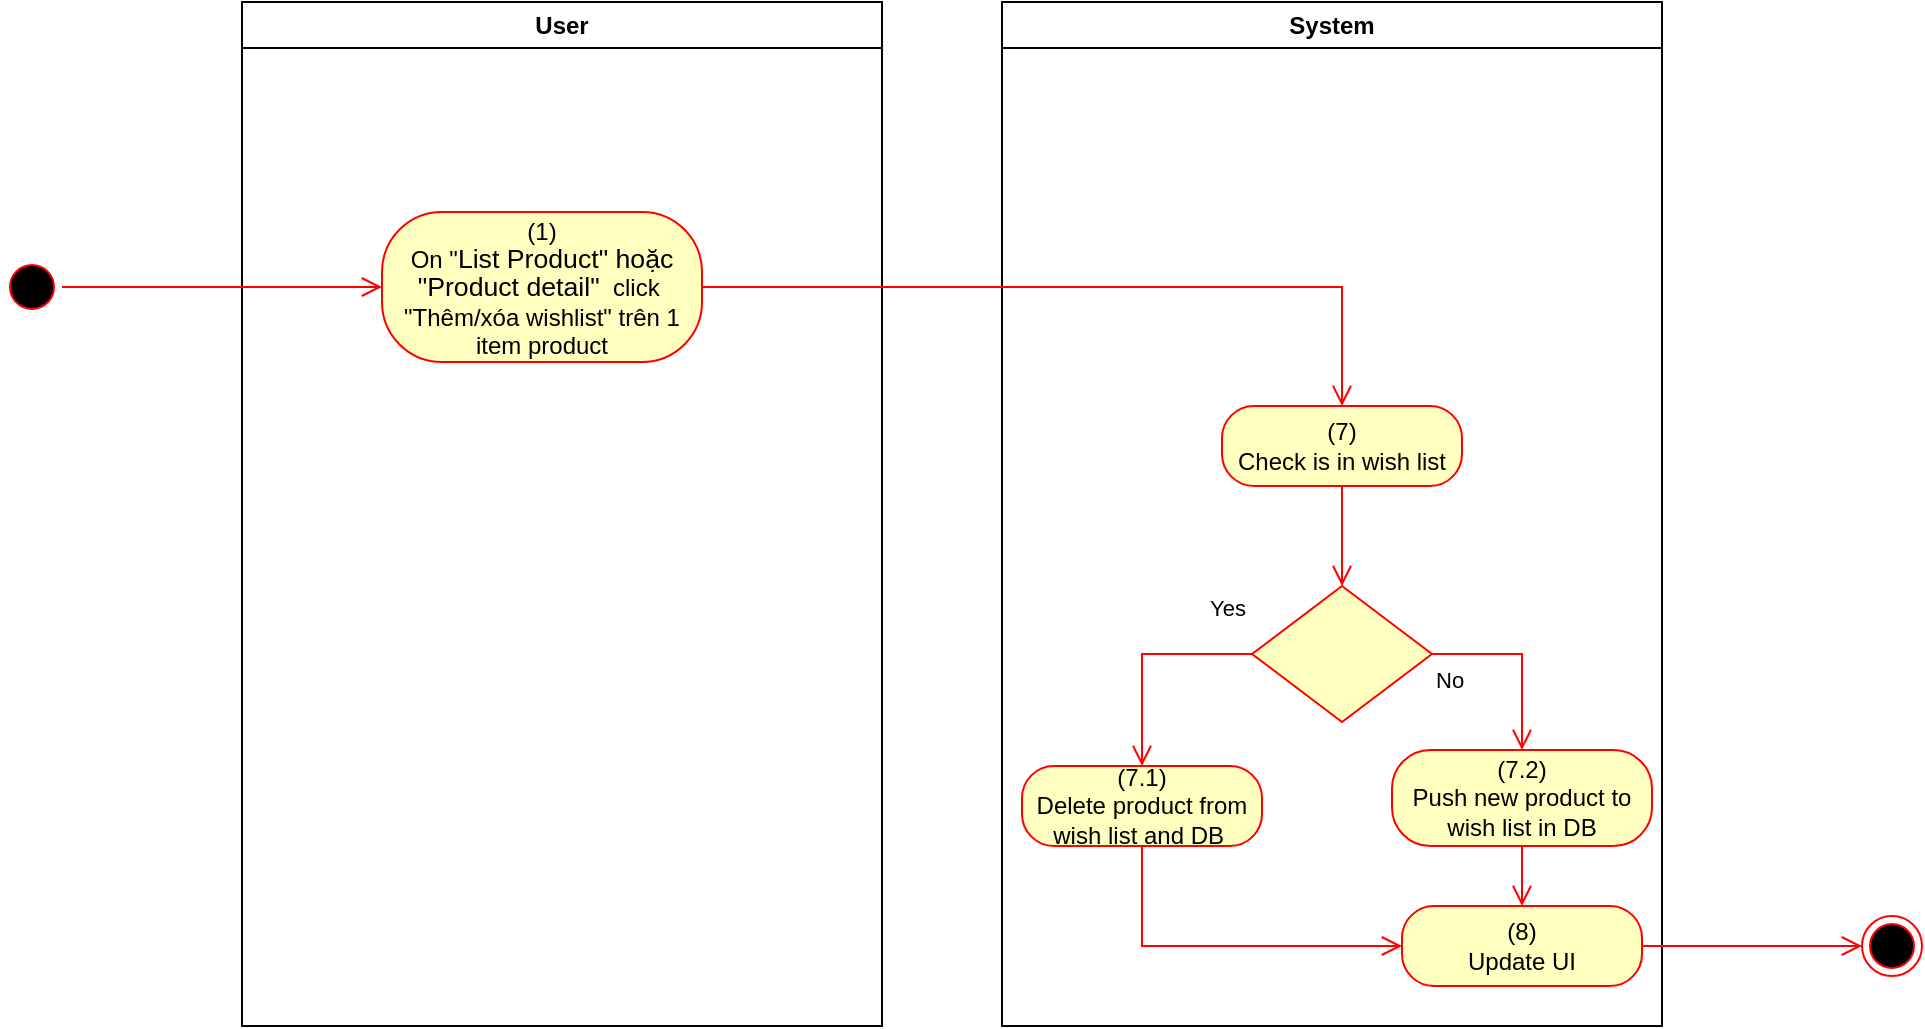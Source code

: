 <mxfile version="15.4.0" type="device"><diagram id="WnpYfTgPrJ03LOM97bXt" name="Page-1"><mxGraphModel dx="905" dy="672" grid="1" gridSize="10" guides="1" tooltips="1" connect="1" arrows="1" fold="1" page="1" pageScale="1" pageWidth="850" pageHeight="1100" math="0" shadow="0"><root><mxCell id="0"/><mxCell id="1" parent="0"/><mxCell id="4GA_6RkqH4XvMtr_6ue_-1" value="User" style="swimlane;whiteSpace=wrap" vertex="1" parent="1"><mxGeometry x="140" y="128" width="320" height="512" as="geometry"><mxRectangle x="120" y="128" width="60" height="23" as="alternateBounds"/></mxGeometry></mxCell><mxCell id="4GA_6RkqH4XvMtr_6ue_-2" value="&lt;span&gt;(1)&lt;/span&gt;&lt;br style=&quot;padding: 0px ; margin: 0px&quot;&gt;&lt;span&gt;On &quot;&lt;/span&gt;&lt;span lang=&quot;EN-GB&quot; style=&quot;font-size: 10.0pt ; line-height: 107% ; font-family: &amp;#34;arial&amp;#34; , sans-serif&quot;&gt;List Product&quot; hoặc &quot;Product detail&quot;&lt;/span&gt;&lt;span&gt;&amp;nbsp; click&amp;nbsp;&lt;/span&gt;&lt;br style=&quot;padding: 0px ; margin: 0px&quot;&gt;&lt;span&gt;&quot;&lt;/span&gt;Thêm/xóa wishlist&lt;span&gt;&quot; trên 1 item product&lt;/span&gt;" style="rounded=1;whiteSpace=wrap;html=1;arcSize=40;fontColor=#000000;fillColor=#ffffc0;strokeColor=#ff0000;" vertex="1" parent="4GA_6RkqH4XvMtr_6ue_-1"><mxGeometry x="70" y="105" width="160" height="75" as="geometry"/></mxCell><mxCell id="4GA_6RkqH4XvMtr_6ue_-7" value="System" style="swimlane;whiteSpace=wrap;startSize=23;" vertex="1" parent="1"><mxGeometry x="520" y="128" width="330" height="512" as="geometry"/></mxCell><mxCell id="4GA_6RkqH4XvMtr_6ue_-9" value="(7)&lt;br&gt;Check is in wish list" style="rounded=1;whiteSpace=wrap;html=1;arcSize=40;fontColor=#000000;fillColor=#ffffc0;strokeColor=#ff0000;" vertex="1" parent="4GA_6RkqH4XvMtr_6ue_-7"><mxGeometry x="110" y="202" width="120" height="40" as="geometry"/></mxCell><mxCell id="4GA_6RkqH4XvMtr_6ue_-10" value="" style="edgeStyle=orthogonalEdgeStyle;html=1;verticalAlign=bottom;endArrow=open;endSize=8;strokeColor=#ff0000;rounded=0;entryX=0.5;entryY=0;entryDx=0;entryDy=0;" edge="1" parent="4GA_6RkqH4XvMtr_6ue_-7" source="4GA_6RkqH4XvMtr_6ue_-9" target="4GA_6RkqH4XvMtr_6ue_-11"><mxGeometry relative="1" as="geometry"><mxPoint x="165" y="442" as="targetPoint"/></mxGeometry></mxCell><mxCell id="4GA_6RkqH4XvMtr_6ue_-11" value="" style="rhombus;whiteSpace=wrap;html=1;fillColor=#ffffc0;strokeColor=#ff0000;" vertex="1" parent="4GA_6RkqH4XvMtr_6ue_-7"><mxGeometry x="125" y="292" width="90" height="68" as="geometry"/></mxCell><mxCell id="4GA_6RkqH4XvMtr_6ue_-12" value="No" style="edgeStyle=orthogonalEdgeStyle;html=1;align=left;verticalAlign=top;endArrow=open;endSize=8;strokeColor=#ff0000;rounded=0;exitX=1;exitY=0.5;exitDx=0;exitDy=0;" edge="1" parent="4GA_6RkqH4XvMtr_6ue_-7" source="4GA_6RkqH4XvMtr_6ue_-11" target="4GA_6RkqH4XvMtr_6ue_-13"><mxGeometry x="-1" relative="1" as="geometry"><mxPoint x="170" y="552" as="targetPoint"/></mxGeometry></mxCell><mxCell id="4GA_6RkqH4XvMtr_6ue_-13" value="(7.2)&lt;br&gt;Push new product to wish list in DB" style="rounded=1;whiteSpace=wrap;html=1;arcSize=40;fontColor=#000000;fillColor=#ffffc0;strokeColor=#ff0000;" vertex="1" parent="4GA_6RkqH4XvMtr_6ue_-7"><mxGeometry x="195" y="374" width="130" height="48" as="geometry"/></mxCell><mxCell id="4GA_6RkqH4XvMtr_6ue_-14" value="(8)&lt;br&gt;Update UI" style="rounded=1;whiteSpace=wrap;html=1;arcSize=40;fontColor=#000000;fillColor=#ffffc0;strokeColor=#ff0000;" vertex="1" parent="4GA_6RkqH4XvMtr_6ue_-7"><mxGeometry x="200" y="452" width="120" height="40" as="geometry"/></mxCell><mxCell id="4GA_6RkqH4XvMtr_6ue_-15" value="" style="edgeStyle=orthogonalEdgeStyle;html=1;verticalAlign=bottom;endArrow=open;endSize=8;strokeColor=#ff0000;rounded=0;exitX=0.5;exitY=1;exitDx=0;exitDy=0;entryX=0.5;entryY=0;entryDx=0;entryDy=0;" edge="1" parent="4GA_6RkqH4XvMtr_6ue_-7" source="4GA_6RkqH4XvMtr_6ue_-13" target="4GA_6RkqH4XvMtr_6ue_-14"><mxGeometry relative="1" as="geometry"><mxPoint x="170" y="642" as="targetPoint"/></mxGeometry></mxCell><mxCell id="4GA_6RkqH4XvMtr_6ue_-16" value="(7.1)&lt;br&gt;Delete product from wish list and DB&amp;nbsp;" style="rounded=1;whiteSpace=wrap;html=1;arcSize=40;fontColor=#000000;fillColor=#ffffc0;strokeColor=#ff0000;" vertex="1" parent="4GA_6RkqH4XvMtr_6ue_-7"><mxGeometry x="10" y="382" width="120" height="40" as="geometry"/></mxCell><mxCell id="4GA_6RkqH4XvMtr_6ue_-17" value="Yes" style="edgeStyle=orthogonalEdgeStyle;html=1;align=left;verticalAlign=bottom;endArrow=open;endSize=8;strokeColor=#ff0000;rounded=0;entryX=0.5;entryY=0;entryDx=0;entryDy=0;exitX=0;exitY=0.5;exitDx=0;exitDy=0;" edge="1" parent="4GA_6RkqH4XvMtr_6ue_-7" source="4GA_6RkqH4XvMtr_6ue_-11" target="4GA_6RkqH4XvMtr_6ue_-16"><mxGeometry x="-0.579" y="-14" relative="1" as="geometry"><mxPoint x="70" y="552" as="targetPoint"/><Array as="points"><mxPoint x="70" y="326"/></Array><mxPoint as="offset"/></mxGeometry></mxCell><mxCell id="4GA_6RkqH4XvMtr_6ue_-29" value="" style="edgeStyle=orthogonalEdgeStyle;html=1;verticalAlign=bottom;endArrow=open;endSize=8;strokeColor=#ff0000;rounded=0;entryX=0;entryY=0.5;entryDx=0;entryDy=0;exitX=0.5;exitY=1;exitDx=0;exitDy=0;" edge="1" parent="4GA_6RkqH4XvMtr_6ue_-7" source="4GA_6RkqH4XvMtr_6ue_-16" target="4GA_6RkqH4XvMtr_6ue_-14"><mxGeometry relative="1" as="geometry"><mxPoint x="270" y="462" as="targetPoint"/><mxPoint x="200" y="432" as="sourcePoint"/></mxGeometry></mxCell><mxCell id="4GA_6RkqH4XvMtr_6ue_-19" value="" style="ellipse;html=1;shape=startState;fillColor=#000000;strokeColor=#ff0000;" vertex="1" parent="1"><mxGeometry x="20" y="255.5" width="30" height="30" as="geometry"/></mxCell><mxCell id="4GA_6RkqH4XvMtr_6ue_-20" value="" style="edgeStyle=orthogonalEdgeStyle;html=1;verticalAlign=bottom;endArrow=open;endSize=8;strokeColor=#ff0000;rounded=0;entryX=0;entryY=0.5;entryDx=0;entryDy=0;" edge="1" parent="1" source="4GA_6RkqH4XvMtr_6ue_-19" target="4GA_6RkqH4XvMtr_6ue_-2"><mxGeometry relative="1" as="geometry"><mxPoint x="200" y="253" as="targetPoint"/></mxGeometry></mxCell><mxCell id="4GA_6RkqH4XvMtr_6ue_-21" value="" style="edgeStyle=orthogonalEdgeStyle;html=1;verticalAlign=bottom;endArrow=open;endSize=8;strokeColor=#ff0000;rounded=0;entryX=0.5;entryY=0;entryDx=0;entryDy=0;" edge="1" parent="1" source="4GA_6RkqH4XvMtr_6ue_-2" target="4GA_6RkqH4XvMtr_6ue_-9"><mxGeometry relative="1" as="geometry"><mxPoint x="650" y="270.5" as="targetPoint"/></mxGeometry></mxCell><mxCell id="4GA_6RkqH4XvMtr_6ue_-24" value="" style="ellipse;html=1;shape=endState;fillColor=#000000;strokeColor=#ff0000;" vertex="1" parent="1"><mxGeometry x="950" y="585" width="30" height="30" as="geometry"/></mxCell><mxCell id="4GA_6RkqH4XvMtr_6ue_-25" value="" style="edgeStyle=orthogonalEdgeStyle;html=1;verticalAlign=bottom;endArrow=open;endSize=8;strokeColor=#ff0000;rounded=0;exitX=1;exitY=0.5;exitDx=0;exitDy=0;entryX=0;entryY=0.5;entryDx=0;entryDy=0;" edge="1" parent="1" source="4GA_6RkqH4XvMtr_6ue_-14" target="4GA_6RkqH4XvMtr_6ue_-24"><mxGeometry relative="1" as="geometry"><mxPoint x="820" y="760" as="targetPoint"/><mxPoint x="820" y="700" as="sourcePoint"/></mxGeometry></mxCell></root></mxGraphModel></diagram></mxfile>